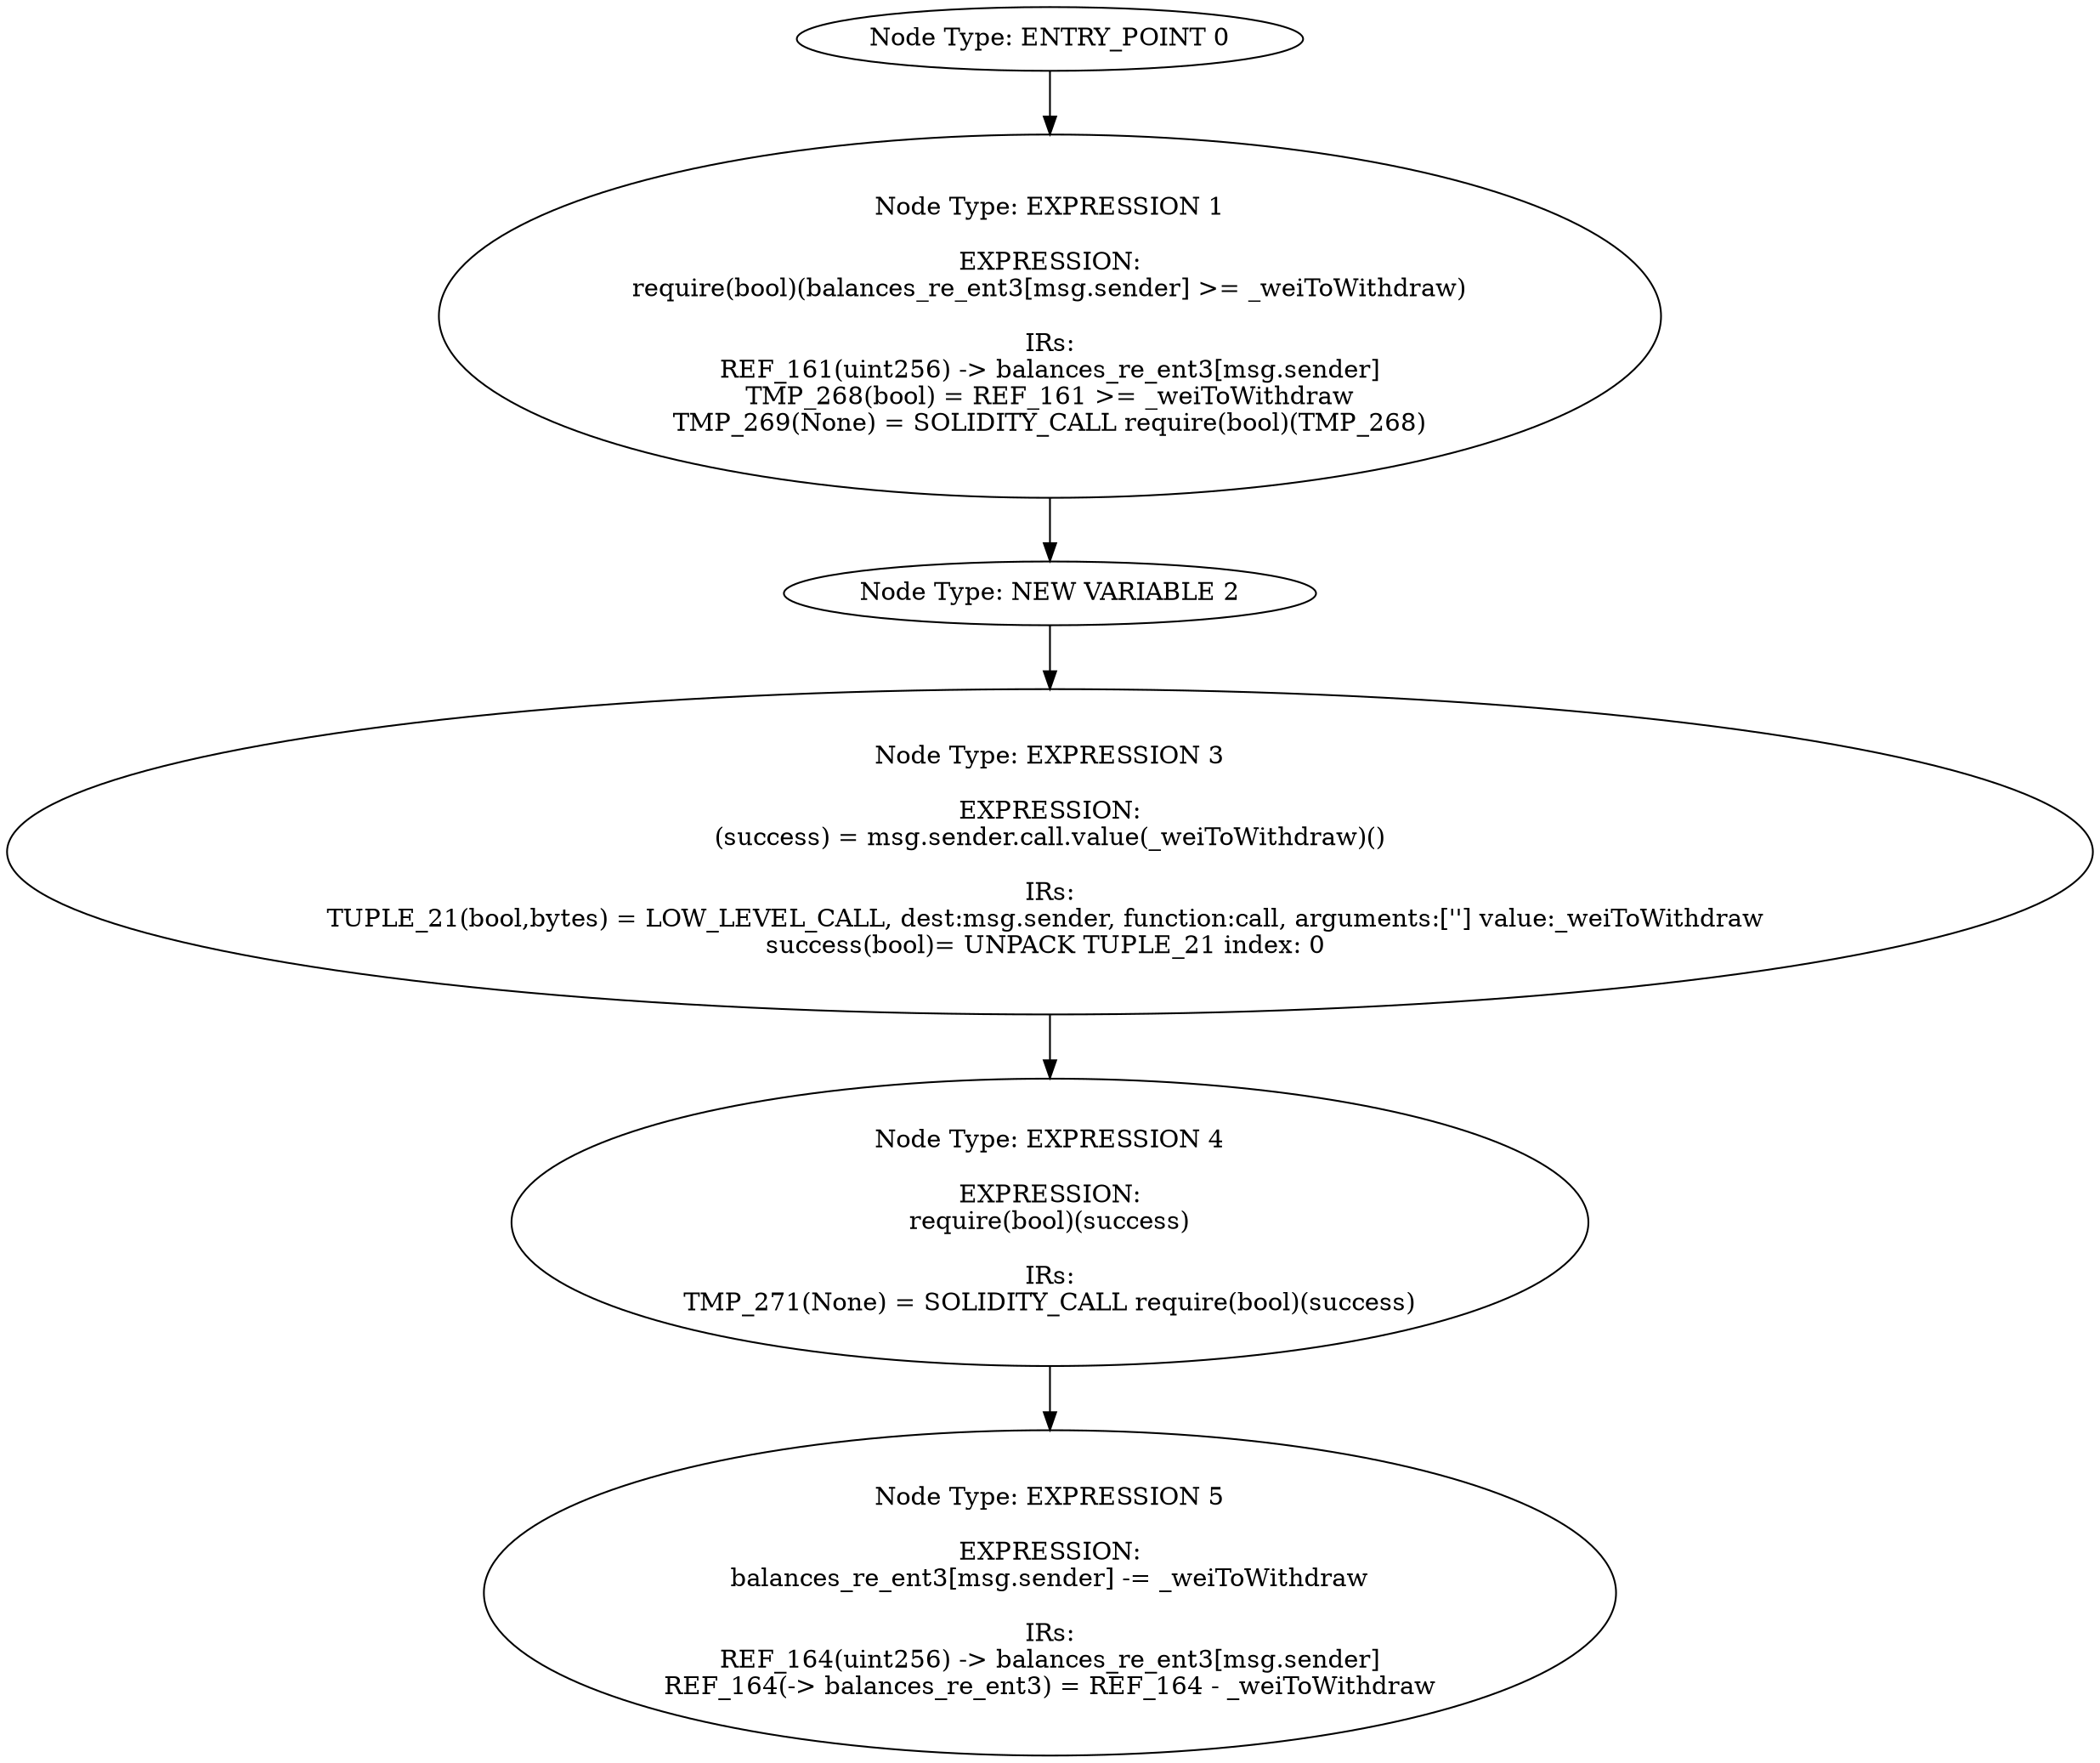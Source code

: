 digraph{
0[label="Node Type: ENTRY_POINT 0
"];
0->1;
1[label="Node Type: EXPRESSION 1

EXPRESSION:
require(bool)(balances_re_ent3[msg.sender] >= _weiToWithdraw)

IRs:
REF_161(uint256) -> balances_re_ent3[msg.sender]
TMP_268(bool) = REF_161 >= _weiToWithdraw
TMP_269(None) = SOLIDITY_CALL require(bool)(TMP_268)"];
1->2;
2[label="Node Type: NEW VARIABLE 2
"];
2->3;
3[label="Node Type: EXPRESSION 3

EXPRESSION:
(success) = msg.sender.call.value(_weiToWithdraw)()

IRs:
TUPLE_21(bool,bytes) = LOW_LEVEL_CALL, dest:msg.sender, function:call, arguments:[''] value:_weiToWithdraw 
success(bool)= UNPACK TUPLE_21 index: 0 "];
3->4;
4[label="Node Type: EXPRESSION 4

EXPRESSION:
require(bool)(success)

IRs:
TMP_271(None) = SOLIDITY_CALL require(bool)(success)"];
4->5;
5[label="Node Type: EXPRESSION 5

EXPRESSION:
balances_re_ent3[msg.sender] -= _weiToWithdraw

IRs:
REF_164(uint256) -> balances_re_ent3[msg.sender]
REF_164(-> balances_re_ent3) = REF_164 - _weiToWithdraw"];
}

